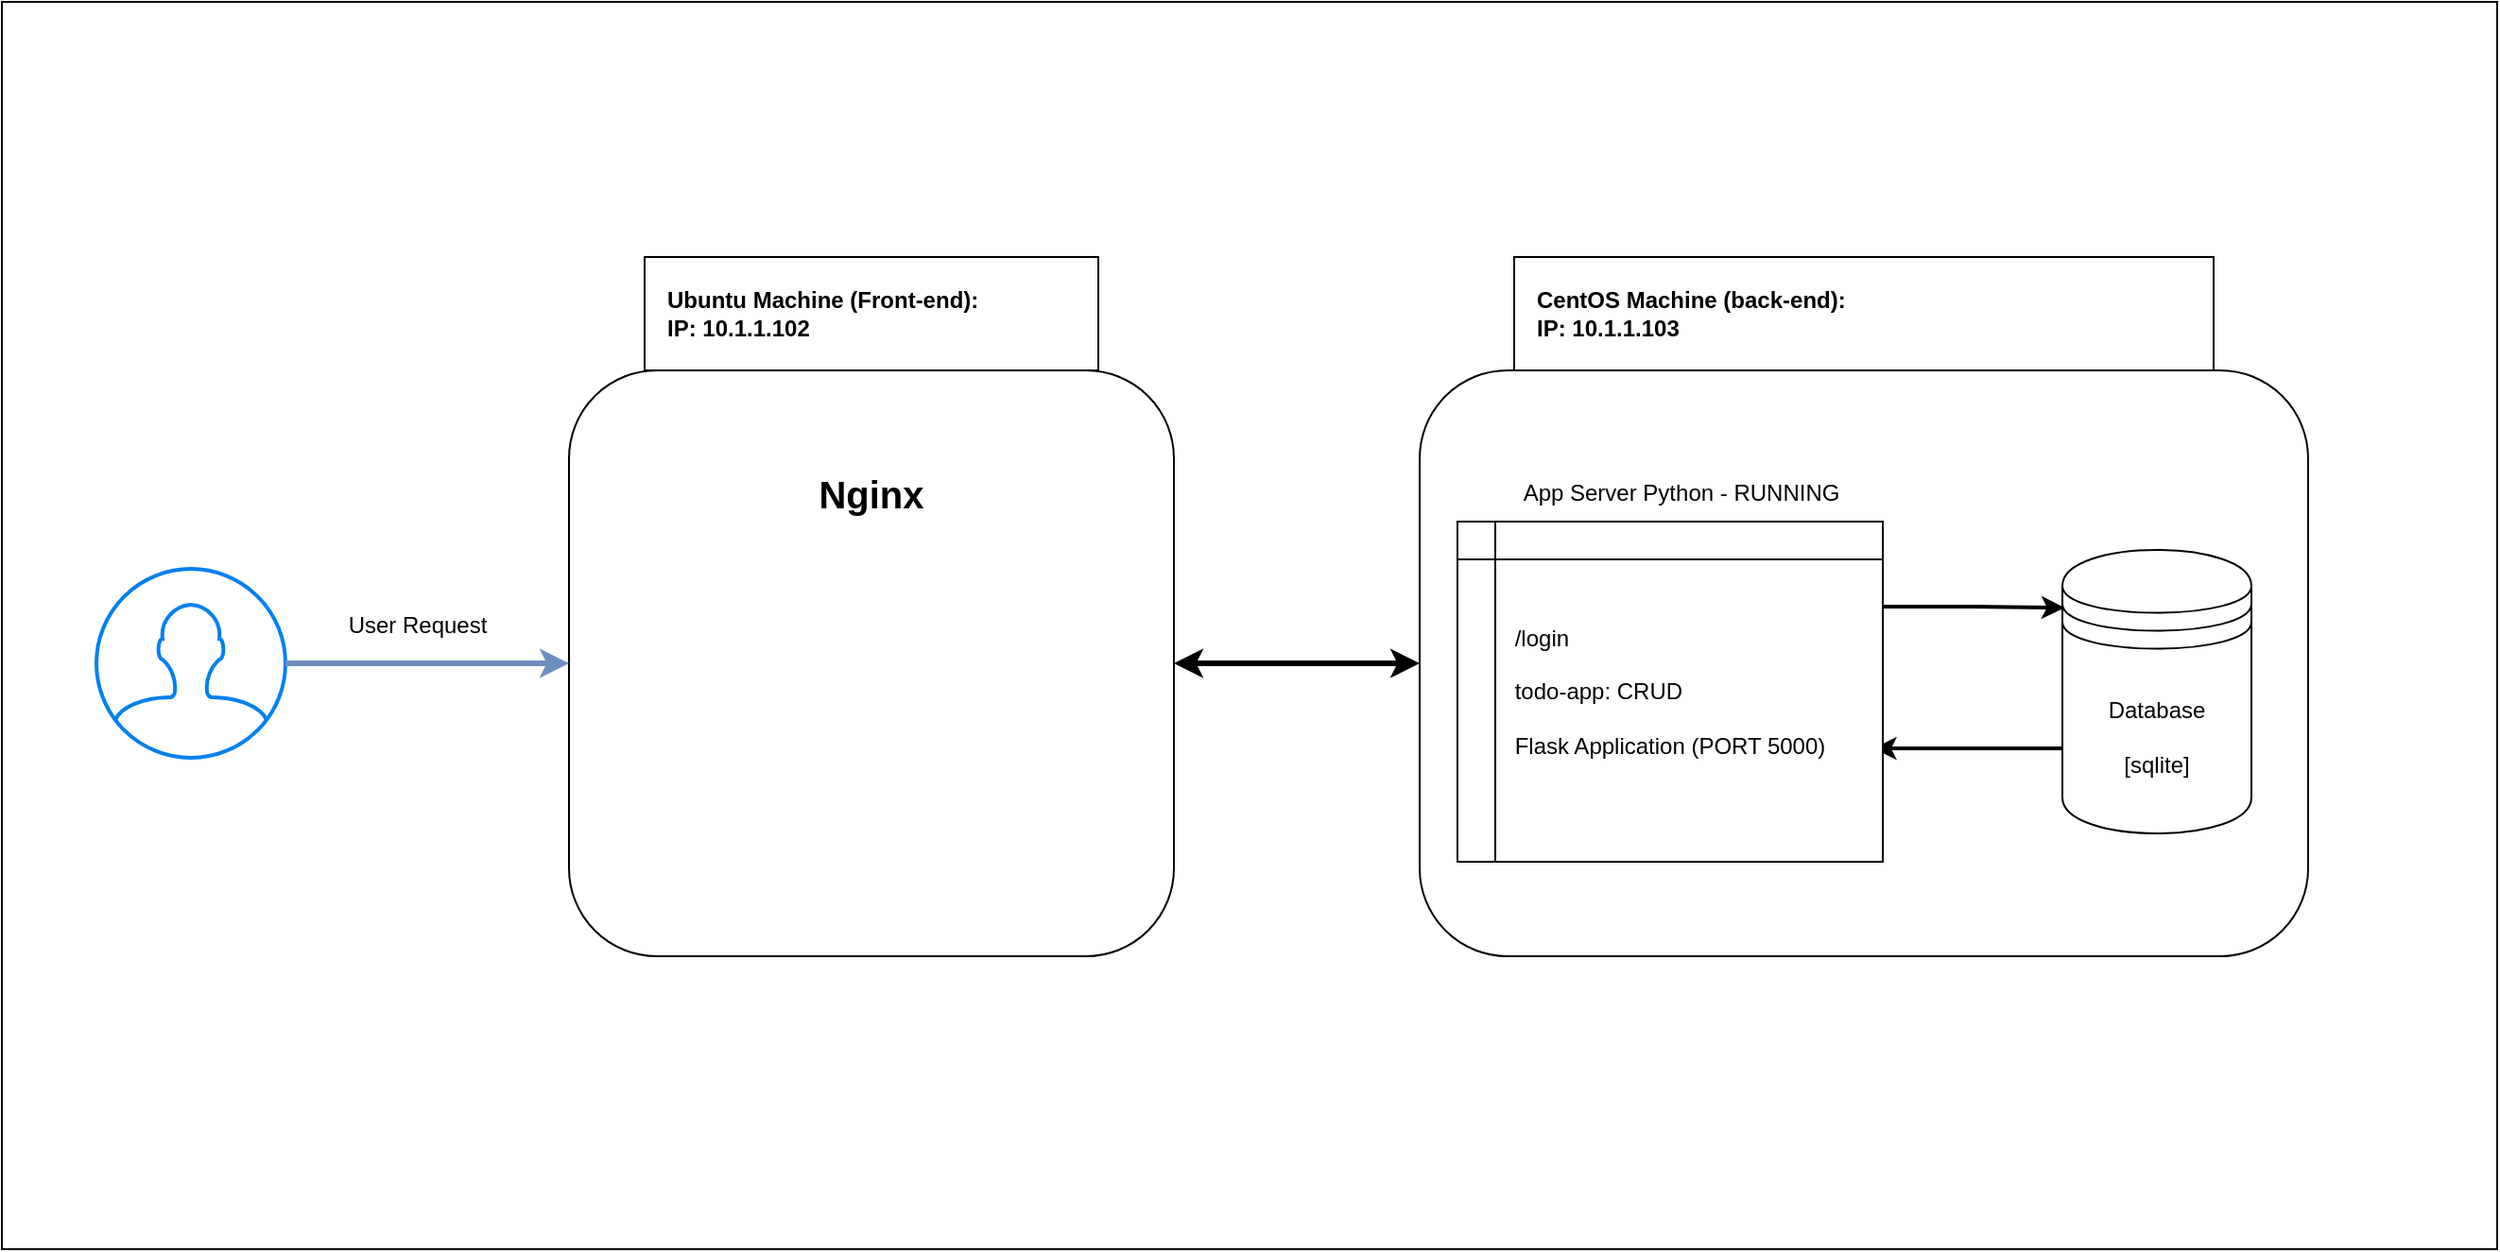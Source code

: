 <mxfile version="21.6.6" type="github">
  <diagram name="Page-1" id="Nh035QNWCXydA6vRLcYc">
    <mxGraphModel dx="2465" dy="832" grid="1" gridSize="10" guides="1" tooltips="1" connect="1" arrows="1" fold="1" page="1" pageScale="1" pageWidth="850" pageHeight="1100" math="0" shadow="0">
      <root>
        <mxCell id="0" />
        <mxCell id="1" parent="0" />
        <mxCell id="5q_atu8x7l1R9AdAWgWQ-21" value="" style="rounded=0;whiteSpace=wrap;html=1;" vertex="1" parent="1">
          <mxGeometry x="-190" y="35" width="1320" height="660" as="geometry" />
        </mxCell>
        <mxCell id="5q_atu8x7l1R9AdAWgWQ-1" value="" style="rounded=1;whiteSpace=wrap;html=1;" vertex="1" parent="1">
          <mxGeometry x="110" y="230" width="320" height="310" as="geometry" />
        </mxCell>
        <mxCell id="5q_atu8x7l1R9AdAWgWQ-2" value="" style="rounded=1;whiteSpace=wrap;html=1;" vertex="1" parent="1">
          <mxGeometry x="560" y="230" width="470" height="310" as="geometry" />
        </mxCell>
        <mxCell id="5q_atu8x7l1R9AdAWgWQ-3" value="" style="endArrow=classic;startArrow=classic;html=1;rounded=0;entryX=0;entryY=0.5;entryDx=0;entryDy=0;exitX=1;exitY=0.5;exitDx=0;exitDy=0;strokeWidth=3;" edge="1" parent="1" source="5q_atu8x7l1R9AdAWgWQ-1" target="5q_atu8x7l1R9AdAWgWQ-2">
          <mxGeometry width="50" height="50" relative="1" as="geometry">
            <mxPoint x="470" y="420" as="sourcePoint" />
            <mxPoint x="520" y="370" as="targetPoint" />
          </mxGeometry>
        </mxCell>
        <mxCell id="5q_atu8x7l1R9AdAWgWQ-6" value="" style="rounded=0;whiteSpace=wrap;html=1;" vertex="1" parent="1">
          <mxGeometry x="610" y="170" width="370" height="60" as="geometry" />
        </mxCell>
        <mxCell id="5q_atu8x7l1R9AdAWgWQ-4" value="&lt;b&gt;CentOS Machine (back-end):&lt;br&gt;IP: 10.1.1.103&lt;/b&gt;" style="text;html=1;strokeColor=none;fillColor=none;align=left;verticalAlign=middle;whiteSpace=wrap;rounded=0;" vertex="1" parent="1">
          <mxGeometry x="620" y="185" width="350" height="30" as="geometry" />
        </mxCell>
        <mxCell id="5q_atu8x7l1R9AdAWgWQ-7" value="" style="rounded=0;whiteSpace=wrap;html=1;" vertex="1" parent="1">
          <mxGeometry x="150" y="170" width="240" height="60" as="geometry" />
        </mxCell>
        <mxCell id="5q_atu8x7l1R9AdAWgWQ-8" value="&lt;b&gt;Ubuntu Machine (Front-end):&lt;br&gt;IP: 10.1.1.102&lt;/b&gt;" style="text;html=1;strokeColor=none;fillColor=none;align=left;verticalAlign=middle;whiteSpace=wrap;rounded=0;" vertex="1" parent="1">
          <mxGeometry x="160" y="185" width="220" height="30" as="geometry" />
        </mxCell>
        <mxCell id="5q_atu8x7l1R9AdAWgWQ-11" value="&lt;b&gt;&lt;font style=&quot;font-size: 20px;&quot;&gt;Nginx&lt;/font&gt;&lt;/b&gt;" style="text;html=1;strokeColor=none;fillColor=none;align=center;verticalAlign=middle;whiteSpace=wrap;rounded=0;" vertex="1" parent="1">
          <mxGeometry x="240" y="280" width="60" height="30" as="geometry" />
        </mxCell>
        <mxCell id="5q_atu8x7l1R9AdAWgWQ-12" style="edgeStyle=orthogonalEdgeStyle;rounded=0;orthogonalLoop=1;jettySize=auto;html=1;exitX=0;exitY=0.7;exitDx=0;exitDy=0;entryX=0.978;entryY=0.667;entryDx=0;entryDy=0;entryPerimeter=0;strokeWidth=2;" edge="1" parent="1" source="5q_atu8x7l1R9AdAWgWQ-13" target="5q_atu8x7l1R9AdAWgWQ-15">
          <mxGeometry relative="1" as="geometry" />
        </mxCell>
        <mxCell id="5q_atu8x7l1R9AdAWgWQ-13" value="Database&lt;br&gt;&lt;br&gt;[sqlite]" style="shape=datastore;whiteSpace=wrap;html=1;" vertex="1" parent="1">
          <mxGeometry x="900" y="325" width="100" height="150" as="geometry" />
        </mxCell>
        <mxCell id="5q_atu8x7l1R9AdAWgWQ-14" style="edgeStyle=orthogonalEdgeStyle;rounded=0;orthogonalLoop=1;jettySize=auto;html=1;exitX=1;exitY=0.25;exitDx=0;exitDy=0;entryX=0.012;entryY=0.204;entryDx=0;entryDy=0;entryPerimeter=0;strokeWidth=2;" edge="1" parent="1" source="5q_atu8x7l1R9AdAWgWQ-15" target="5q_atu8x7l1R9AdAWgWQ-13">
          <mxGeometry relative="1" as="geometry" />
        </mxCell>
        <mxCell id="5q_atu8x7l1R9AdAWgWQ-15" value="&lt;div style=&quot;text-align: left;&quot;&gt;&lt;span style=&quot;background-color: initial;&quot;&gt;/login&lt;/span&gt;&lt;/div&gt;&lt;div style=&quot;text-align: left;&quot;&gt;&lt;br&gt;&lt;/div&gt;&lt;div style=&quot;text-align: left;&quot;&gt;&lt;span style=&quot;background-color: initial;&quot;&gt;todo-app: CRUD&lt;/span&gt;&lt;/div&gt;&lt;div style=&quot;text-align: left;&quot;&gt;&lt;br&gt;&lt;/div&gt;&lt;div style=&quot;text-align: left;&quot;&gt;&lt;span style=&quot;background-color: initial;&quot;&gt;Flask Application (PORT 5000)&lt;/span&gt;&lt;/div&gt;" style="shape=internalStorage;whiteSpace=wrap;html=1;backgroundOutline=1;" vertex="1" parent="1">
          <mxGeometry x="580" y="310" width="225" height="180" as="geometry" />
        </mxCell>
        <mxCell id="5q_atu8x7l1R9AdAWgWQ-16" value="App Server Python - RUNNING" style="text;html=1;align=center;verticalAlign=middle;resizable=0;points=[];autosize=1;strokeColor=none;fillColor=none;" vertex="1" parent="1">
          <mxGeometry x="602.5" y="280" width="190" height="30" as="geometry" />
        </mxCell>
        <mxCell id="5q_atu8x7l1R9AdAWgWQ-18" value="" style="html=1;verticalLabelPosition=bottom;align=center;labelBackgroundColor=#ffffff;verticalAlign=top;strokeWidth=2;strokeColor=#0080F0;shadow=0;dashed=0;shape=mxgraph.ios7.icons.user;" vertex="1" parent="1">
          <mxGeometry x="-140" y="335" width="100" height="100" as="geometry" />
        </mxCell>
        <mxCell id="5q_atu8x7l1R9AdAWgWQ-19" value="" style="endArrow=classic;html=1;rounded=0;strokeWidth=3;fillColor=#dae8fc;strokeColor=#6c8ebf;" edge="1" parent="1" source="5q_atu8x7l1R9AdAWgWQ-18" target="5q_atu8x7l1R9AdAWgWQ-1">
          <mxGeometry width="50" height="50" relative="1" as="geometry">
            <mxPoint x="-40" y="360" as="sourcePoint" />
            <mxPoint x="10" y="310" as="targetPoint" />
          </mxGeometry>
        </mxCell>
        <mxCell id="5q_atu8x7l1R9AdAWgWQ-20" value="User Request" style="text;html=1;strokeColor=none;fillColor=none;align=center;verticalAlign=middle;whiteSpace=wrap;rounded=0;" vertex="1" parent="1">
          <mxGeometry x="-20" y="350" width="100" height="30" as="geometry" />
        </mxCell>
      </root>
    </mxGraphModel>
  </diagram>
</mxfile>
